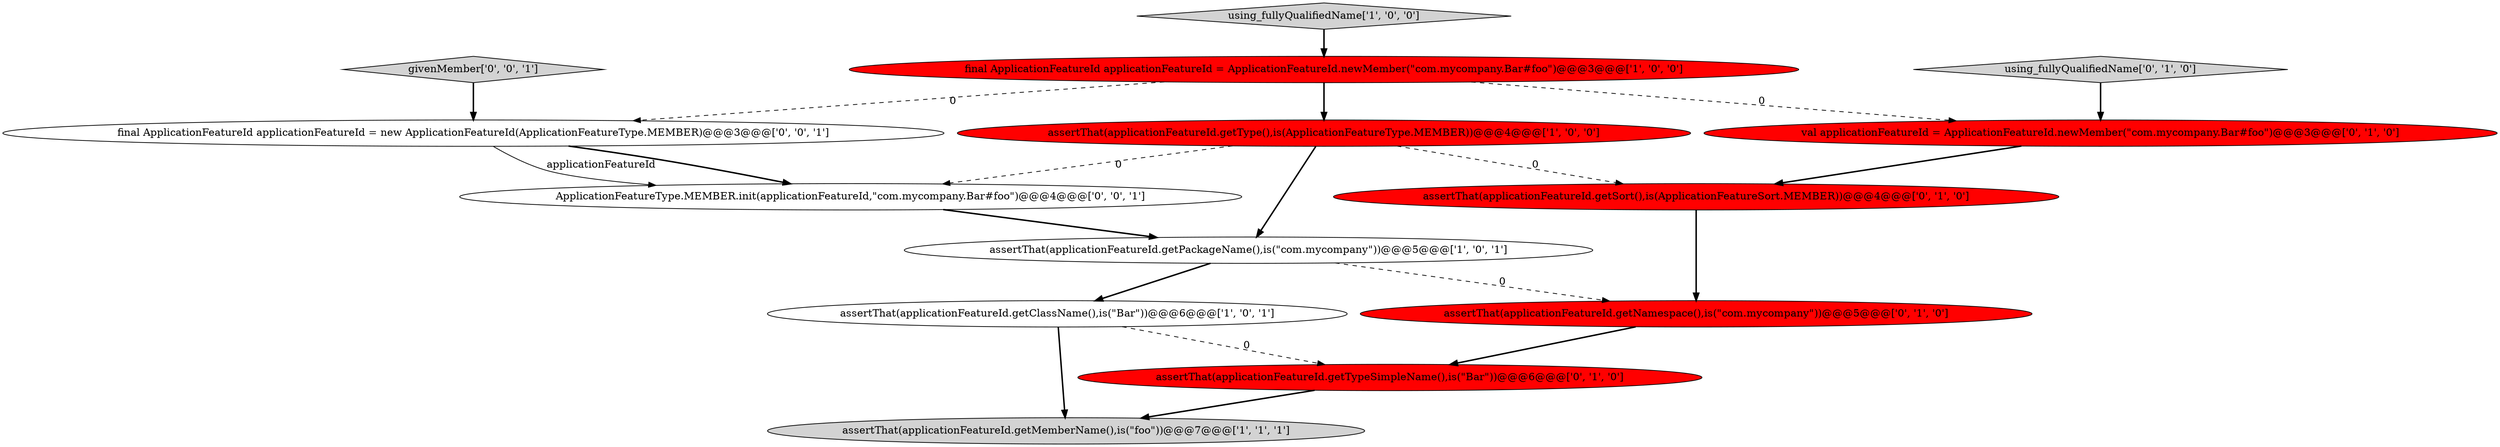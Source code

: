 digraph {
9 [style = filled, label = "assertThat(applicationFeatureId.getNamespace(),is(\"com.mycompany\"))@@@5@@@['0', '1', '0']", fillcolor = red, shape = ellipse image = "AAA1AAABBB2BBB"];
12 [style = filled, label = "ApplicationFeatureType.MEMBER.init(applicationFeatureId,\"com.mycompany.Bar#foo\")@@@4@@@['0', '0', '1']", fillcolor = white, shape = ellipse image = "AAA0AAABBB3BBB"];
7 [style = filled, label = "assertThat(applicationFeatureId.getSort(),is(ApplicationFeatureSort.MEMBER))@@@4@@@['0', '1', '0']", fillcolor = red, shape = ellipse image = "AAA1AAABBB2BBB"];
13 [style = filled, label = "givenMember['0', '0', '1']", fillcolor = lightgray, shape = diamond image = "AAA0AAABBB3BBB"];
3 [style = filled, label = "assertThat(applicationFeatureId.getMemberName(),is(\"foo\"))@@@7@@@['1', '1', '1']", fillcolor = lightgray, shape = ellipse image = "AAA0AAABBB1BBB"];
11 [style = filled, label = "final ApplicationFeatureId applicationFeatureId = new ApplicationFeatureId(ApplicationFeatureType.MEMBER)@@@3@@@['0', '0', '1']", fillcolor = white, shape = ellipse image = "AAA0AAABBB3BBB"];
10 [style = filled, label = "assertThat(applicationFeatureId.getTypeSimpleName(),is(\"Bar\"))@@@6@@@['0', '1', '0']", fillcolor = red, shape = ellipse image = "AAA1AAABBB2BBB"];
2 [style = filled, label = "assertThat(applicationFeatureId.getClassName(),is(\"Bar\"))@@@6@@@['1', '0', '1']", fillcolor = white, shape = ellipse image = "AAA0AAABBB1BBB"];
5 [style = filled, label = "final ApplicationFeatureId applicationFeatureId = ApplicationFeatureId.newMember(\"com.mycompany.Bar#foo\")@@@3@@@['1', '0', '0']", fillcolor = red, shape = ellipse image = "AAA1AAABBB1BBB"];
8 [style = filled, label = "using_fullyQualifiedName['0', '1', '0']", fillcolor = lightgray, shape = diamond image = "AAA0AAABBB2BBB"];
1 [style = filled, label = "assertThat(applicationFeatureId.getType(),is(ApplicationFeatureType.MEMBER))@@@4@@@['1', '0', '0']", fillcolor = red, shape = ellipse image = "AAA1AAABBB1BBB"];
6 [style = filled, label = "val applicationFeatureId = ApplicationFeatureId.newMember(\"com.mycompany.Bar#foo\")@@@3@@@['0', '1', '0']", fillcolor = red, shape = ellipse image = "AAA1AAABBB2BBB"];
4 [style = filled, label = "using_fullyQualifiedName['1', '0', '0']", fillcolor = lightgray, shape = diamond image = "AAA0AAABBB1BBB"];
0 [style = filled, label = "assertThat(applicationFeatureId.getPackageName(),is(\"com.mycompany\"))@@@5@@@['1', '0', '1']", fillcolor = white, shape = ellipse image = "AAA0AAABBB1BBB"];
7->9 [style = bold, label=""];
1->12 [style = dashed, label="0"];
5->1 [style = bold, label=""];
10->3 [style = bold, label=""];
2->10 [style = dashed, label="0"];
8->6 [style = bold, label=""];
11->12 [style = bold, label=""];
1->0 [style = bold, label=""];
0->9 [style = dashed, label="0"];
9->10 [style = bold, label=""];
6->7 [style = bold, label=""];
5->6 [style = dashed, label="0"];
1->7 [style = dashed, label="0"];
5->11 [style = dashed, label="0"];
12->0 [style = bold, label=""];
4->5 [style = bold, label=""];
13->11 [style = bold, label=""];
11->12 [style = solid, label="applicationFeatureId"];
2->3 [style = bold, label=""];
0->2 [style = bold, label=""];
}
